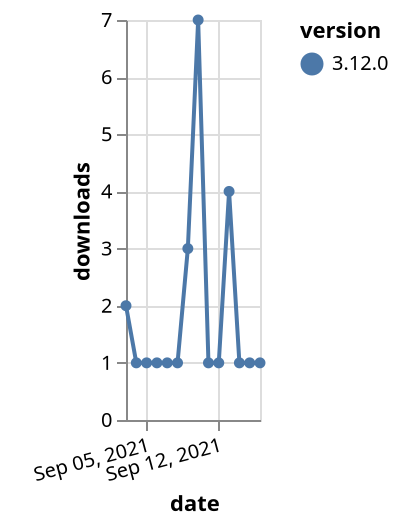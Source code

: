 {"$schema": "https://vega.github.io/schema/vega-lite/v5.json", "description": "A simple bar chart with embedded data.", "data": {"values": [{"date": "2021-09-03", "total": 549, "delta": 2, "version": "3.12.0"}, {"date": "2021-09-04", "total": 550, "delta": 1, "version": "3.12.0"}, {"date": "2021-09-05", "total": 551, "delta": 1, "version": "3.12.0"}, {"date": "2021-09-06", "total": 552, "delta": 1, "version": "3.12.0"}, {"date": "2021-09-07", "total": 553, "delta": 1, "version": "3.12.0"}, {"date": "2021-09-08", "total": 554, "delta": 1, "version": "3.12.0"}, {"date": "2021-09-09", "total": 557, "delta": 3, "version": "3.12.0"}, {"date": "2021-09-10", "total": 564, "delta": 7, "version": "3.12.0"}, {"date": "2021-09-11", "total": 565, "delta": 1, "version": "3.12.0"}, {"date": "2021-09-12", "total": 566, "delta": 1, "version": "3.12.0"}, {"date": "2021-09-13", "total": 570, "delta": 4, "version": "3.12.0"}, {"date": "2021-09-14", "total": 571, "delta": 1, "version": "3.12.0"}, {"date": "2021-09-15", "total": 572, "delta": 1, "version": "3.12.0"}, {"date": "2021-09-16", "total": 573, "delta": 1, "version": "3.12.0"}]}, "width": "container", "mark": {"type": "line", "point": {"filled": true}}, "encoding": {"x": {"field": "date", "type": "temporal", "timeUnit": "yearmonthdate", "title": "date", "axis": {"labelAngle": -15}}, "y": {"field": "delta", "type": "quantitative", "title": "downloads"}, "color": {"field": "version", "type": "nominal"}, "tooltip": {"field": "delta"}}}